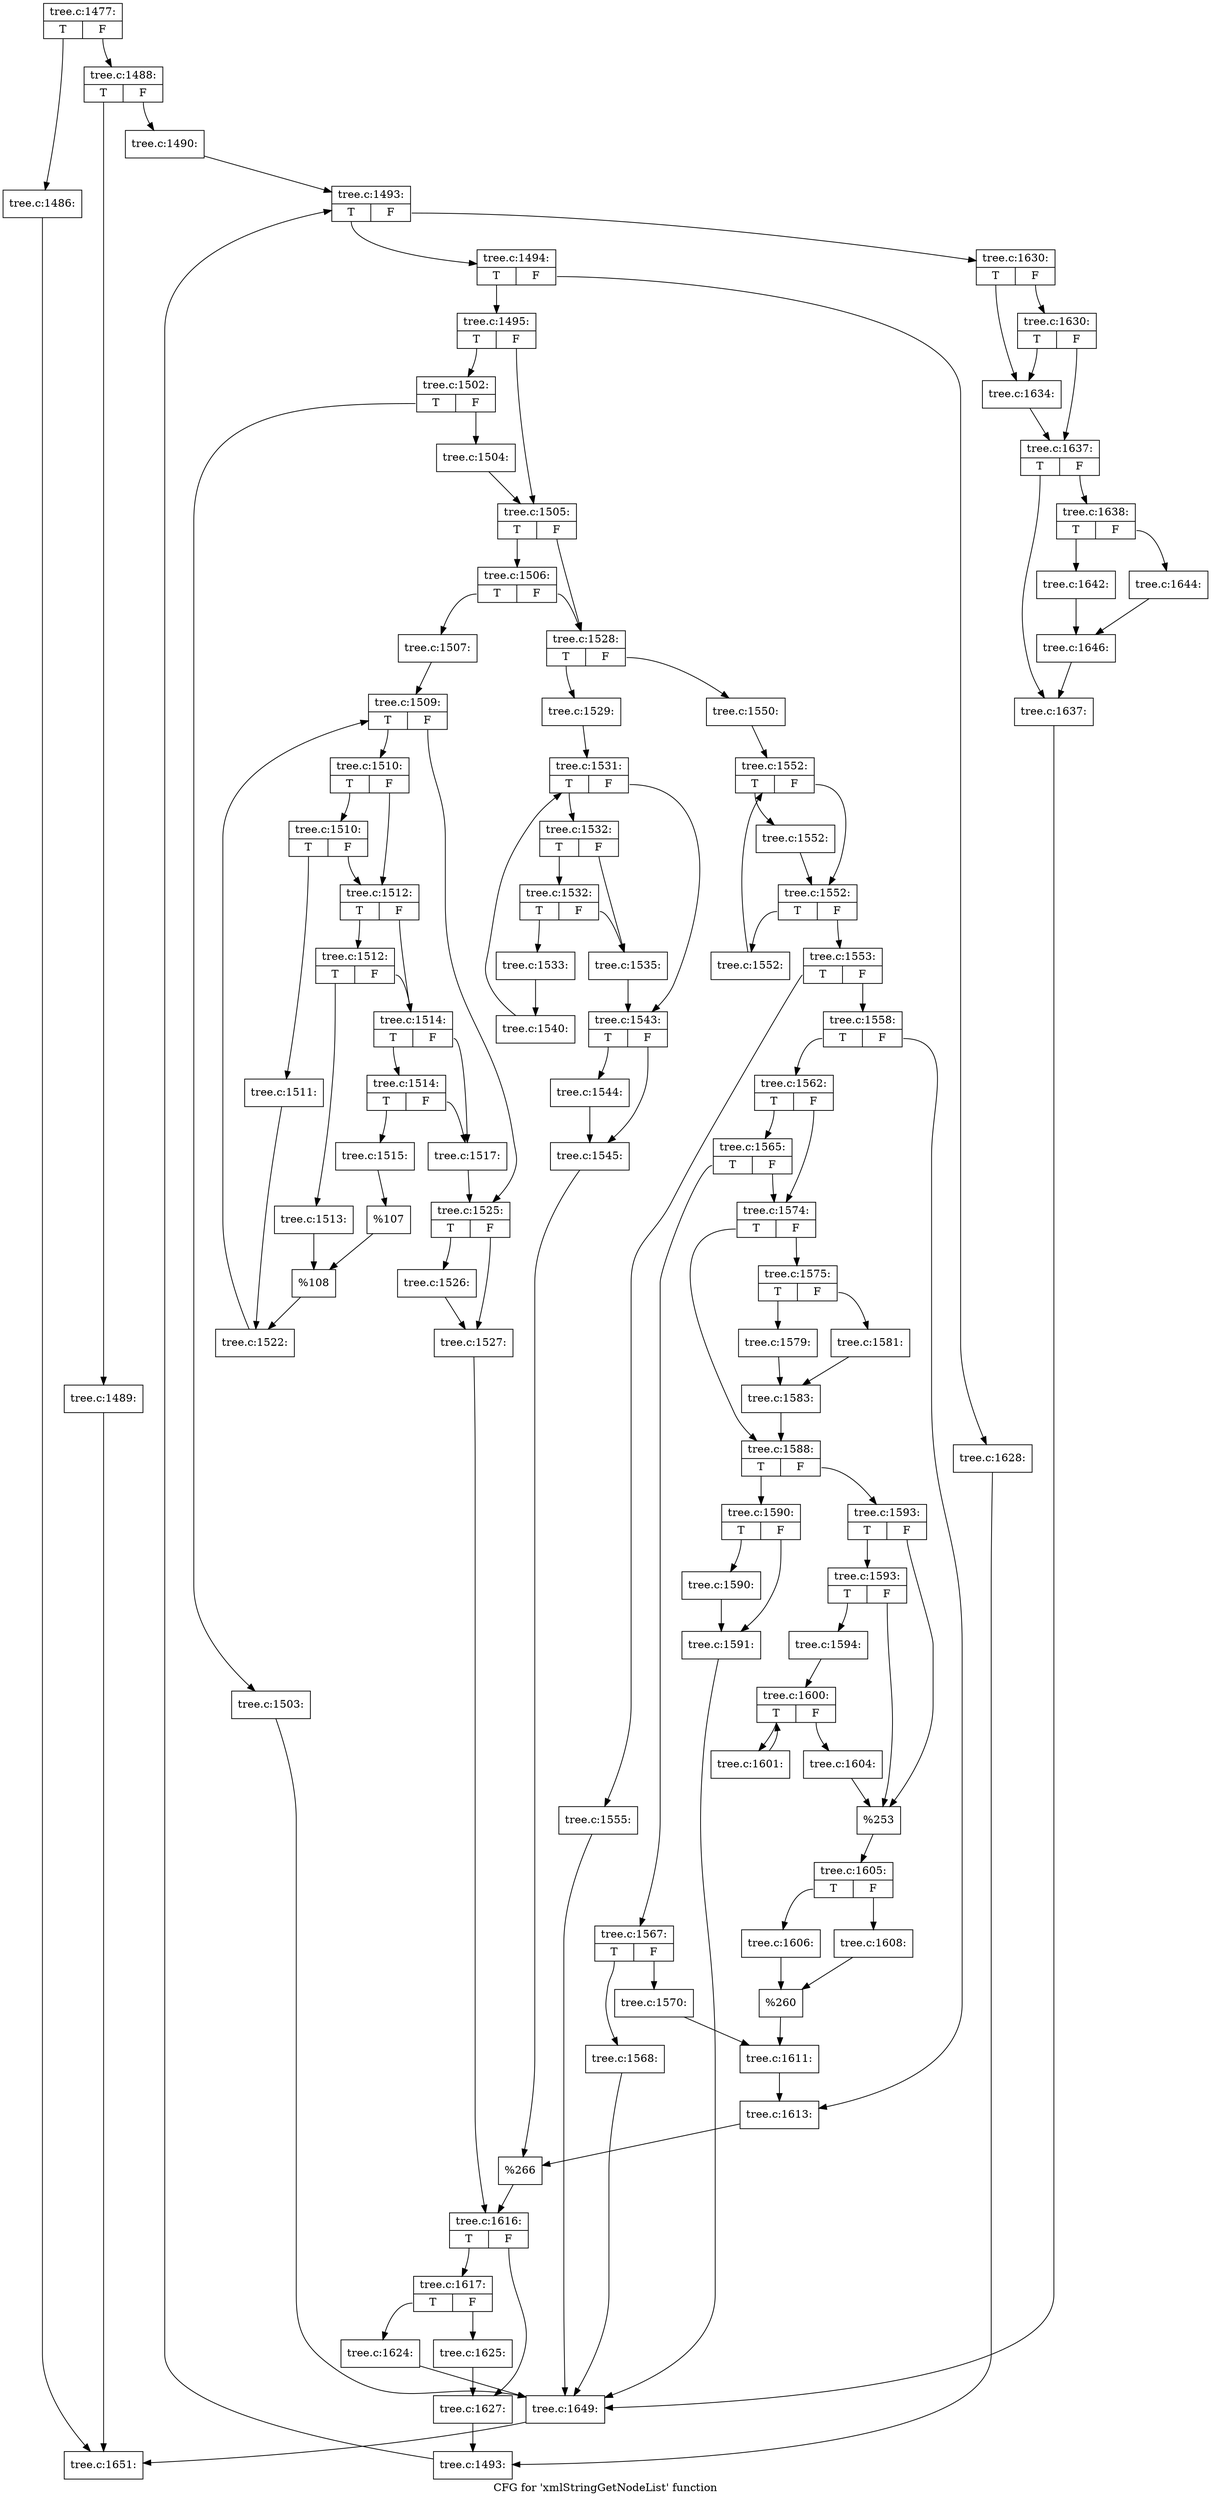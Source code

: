 digraph "CFG for 'xmlStringGetNodeList' function" {
	label="CFG for 'xmlStringGetNodeList' function";

	Node0x4307970 [shape=record,label="{tree.c:1477:|{<s0>T|<s1>F}}"];
	Node0x4307970:s0 -> Node0x42697c0;
	Node0x4307970:s1 -> Node0x4269810;
	Node0x42697c0 [shape=record,label="{tree.c:1486:}"];
	Node0x42697c0 -> Node0x41be550;
	Node0x4269810 [shape=record,label="{tree.c:1488:|{<s0>T|<s1>F}}"];
	Node0x4269810:s0 -> Node0x4269e40;
	Node0x4269810:s1 -> Node0x4269e90;
	Node0x4269e40 [shape=record,label="{tree.c:1489:}"];
	Node0x4269e40 -> Node0x41be550;
	Node0x4269e90 [shape=record,label="{tree.c:1490:}"];
	Node0x4269e90 -> Node0x426a580;
	Node0x426a580 [shape=record,label="{tree.c:1493:|{<s0>T|<s1>F}}"];
	Node0x426a580:s0 -> Node0x426aa30;
	Node0x426a580:s1 -> Node0x426a7a0;
	Node0x426aa30 [shape=record,label="{tree.c:1494:|{<s0>T|<s1>F}}"];
	Node0x426aa30:s0 -> Node0x426ac20;
	Node0x426aa30:s1 -> Node0x426acc0;
	Node0x426ac20 [shape=record,label="{tree.c:1495:|{<s0>T|<s1>F}}"];
	Node0x426ac20:s0 -> Node0x43169e0;
	Node0x426ac20:s1 -> Node0x4316a30;
	Node0x43169e0 [shape=record,label="{tree.c:1502:|{<s0>T|<s1>F}}"];
	Node0x43169e0:s0 -> Node0x4316df0;
	Node0x43169e0:s1 -> Node0x4316e40;
	Node0x4316df0 [shape=record,label="{tree.c:1503:}"];
	Node0x4316df0 -> Node0x4317c80;
	Node0x4316e40 [shape=record,label="{tree.c:1504:}"];
	Node0x4316e40 -> Node0x4316a30;
	Node0x4316a30 [shape=record,label="{tree.c:1505:|{<s0>T|<s1>F}}"];
	Node0x4316a30:s0 -> Node0x4318180;
	Node0x4316a30:s1 -> Node0x4318130;
	Node0x4318180 [shape=record,label="{tree.c:1506:|{<s0>T|<s1>F}}"];
	Node0x4318180:s0 -> Node0x4318090;
	Node0x4318180:s1 -> Node0x4318130;
	Node0x4318090 [shape=record,label="{tree.c:1507:}"];
	Node0x4318090 -> Node0x4318da0;
	Node0x4318da0 [shape=record,label="{tree.c:1509:|{<s0>T|<s1>F}}"];
	Node0x4318da0:s0 -> Node0x43191c0;
	Node0x4318da0:s1 -> Node0x4318fc0;
	Node0x43191c0 [shape=record,label="{tree.c:1510:|{<s0>T|<s1>F}}"];
	Node0x43191c0:s0 -> Node0x43194a0;
	Node0x43191c0:s1 -> Node0x4319450;
	Node0x43194a0 [shape=record,label="{tree.c:1510:|{<s0>T|<s1>F}}"];
	Node0x43194a0:s0 -> Node0x43193b0;
	Node0x43194a0:s1 -> Node0x4319450;
	Node0x43193b0 [shape=record,label="{tree.c:1511:}"];
	Node0x43193b0 -> Node0x4319400;
	Node0x4319450 [shape=record,label="{tree.c:1512:|{<s0>T|<s1>F}}"];
	Node0x4319450:s0 -> Node0x4319ff0;
	Node0x4319450:s1 -> Node0x4319fa0;
	Node0x4319ff0 [shape=record,label="{tree.c:1512:|{<s0>T|<s1>F}}"];
	Node0x4319ff0:s0 -> Node0x4319f00;
	Node0x4319ff0:s1 -> Node0x4319fa0;
	Node0x4319f00 [shape=record,label="{tree.c:1513:}"];
	Node0x4319f00 -> Node0x4319f50;
	Node0x4319fa0 [shape=record,label="{tree.c:1514:|{<s0>T|<s1>F}}"];
	Node0x4319fa0:s0 -> Node0x431ad00;
	Node0x4319fa0:s1 -> Node0x431acb0;
	Node0x431ad00 [shape=record,label="{tree.c:1514:|{<s0>T|<s1>F}}"];
	Node0x431ad00:s0 -> Node0x431ac10;
	Node0x431ad00:s1 -> Node0x431acb0;
	Node0x431ac10 [shape=record,label="{tree.c:1515:}"];
	Node0x431ac10 -> Node0x431ac60;
	Node0x431acb0 [shape=record,label="{tree.c:1517:}"];
	Node0x431acb0 -> Node0x4318fc0;
	Node0x431ac60 [shape=record,label="{%107}"];
	Node0x431ac60 -> Node0x4319f50;
	Node0x4319f50 [shape=record,label="{%108}"];
	Node0x4319f50 -> Node0x4319400;
	Node0x4319400 [shape=record,label="{tree.c:1522:}"];
	Node0x4319400 -> Node0x4318da0;
	Node0x4318fc0 [shape=record,label="{tree.c:1525:|{<s0>T|<s1>F}}"];
	Node0x4318fc0:s0 -> Node0x431c440;
	Node0x4318fc0:s1 -> Node0x431c490;
	Node0x431c440 [shape=record,label="{tree.c:1526:}"];
	Node0x431c440 -> Node0x431c490;
	Node0x431c490 [shape=record,label="{tree.c:1527:}"];
	Node0x431c490 -> Node0x43180e0;
	Node0x4318130 [shape=record,label="{tree.c:1528:|{<s0>T|<s1>F}}"];
	Node0x4318130:s0 -> Node0x431cc70;
	Node0x4318130:s1 -> Node0x431cd10;
	Node0x431cc70 [shape=record,label="{tree.c:1529:}"];
	Node0x431cc70 -> Node0x431d580;
	Node0x431d580 [shape=record,label="{tree.c:1531:|{<s0>T|<s1>F}}"];
	Node0x431d580:s0 -> Node0x431d9a0;
	Node0x431d580:s1 -> Node0x431d7a0;
	Node0x431d9a0 [shape=record,label="{tree.c:1532:|{<s0>T|<s1>F}}"];
	Node0x431d9a0:s0 -> Node0x431dc80;
	Node0x431d9a0:s1 -> Node0x431dc30;
	Node0x431dc80 [shape=record,label="{tree.c:1532:|{<s0>T|<s1>F}}"];
	Node0x431dc80:s0 -> Node0x431db90;
	Node0x431dc80:s1 -> Node0x431dc30;
	Node0x431db90 [shape=record,label="{tree.c:1533:}"];
	Node0x431db90 -> Node0x431dbe0;
	Node0x431dc30 [shape=record,label="{tree.c:1535:}"];
	Node0x431dc30 -> Node0x431d7a0;
	Node0x431dbe0 [shape=record,label="{tree.c:1540:}"];
	Node0x431dbe0 -> Node0x431d580;
	Node0x431d7a0 [shape=record,label="{tree.c:1543:|{<s0>T|<s1>F}}"];
	Node0x431d7a0:s0 -> Node0x431f080;
	Node0x431d7a0:s1 -> Node0x431f0d0;
	Node0x431f080 [shape=record,label="{tree.c:1544:}"];
	Node0x431f080 -> Node0x431f0d0;
	Node0x431f0d0 [shape=record,label="{tree.c:1545:}"];
	Node0x431f0d0 -> Node0x431ccc0;
	Node0x431cd10 [shape=record,label="{tree.c:1550:}"];
	Node0x431cd10 -> Node0x431fbf0;
	Node0x431fbf0 [shape=record,label="{tree.c:1552:|{<s0>T|<s1>F}}"];
	Node0x431fbf0:s0 -> Node0x431fee0;
	Node0x431fbf0:s1 -> Node0x431fe90;
	Node0x431fee0 [shape=record,label="{tree.c:1552:}"];
	Node0x431fee0 -> Node0x431fe90;
	Node0x431fe90 [shape=record,label="{tree.c:1552:|{<s0>T|<s1>F}}"];
	Node0x431fe90:s0 -> Node0x4320520;
	Node0x431fe90:s1 -> Node0x431fe10;
	Node0x4320520 [shape=record,label="{tree.c:1552:}"];
	Node0x4320520 -> Node0x431fbf0;
	Node0x431fe10 [shape=record,label="{tree.c:1553:|{<s0>T|<s1>F}}"];
	Node0x431fe10:s0 -> Node0x4320840;
	Node0x431fe10:s1 -> Node0x4320890;
	Node0x4320840 [shape=record,label="{tree.c:1555:}"];
	Node0x4320840 -> Node0x4317c80;
	Node0x4320890 [shape=record,label="{tree.c:1558:|{<s0>T|<s1>F}}"];
	Node0x4320890:s0 -> Node0x4321180;
	Node0x4320890:s1 -> Node0x43211d0;
	Node0x4321180 [shape=record,label="{tree.c:1562:|{<s0>T|<s1>F}}"];
	Node0x4321180:s0 -> Node0x4321e00;
	Node0x4321180:s1 -> Node0x4321db0;
	Node0x4321e00 [shape=record,label="{tree.c:1565:|{<s0>T|<s1>F}}"];
	Node0x4321e00:s0 -> Node0x4321d10;
	Node0x4321e00:s1 -> Node0x4321db0;
	Node0x4321d10 [shape=record,label="{tree.c:1567:|{<s0>T|<s1>F}}"];
	Node0x4321d10:s0 -> Node0x4322520;
	Node0x4321d10:s1 -> Node0x4322570;
	Node0x4322520 [shape=record,label="{tree.c:1568:}"];
	Node0x4322520 -> Node0x4317c80;
	Node0x4322570 [shape=record,label="{tree.c:1570:}"];
	Node0x4322570 -> Node0x4321d60;
	Node0x4321db0 [shape=record,label="{tree.c:1574:|{<s0>T|<s1>F}}"];
	Node0x4321db0:s0 -> Node0x4322ca0;
	Node0x4321db0:s1 -> Node0x4322c50;
	Node0x4322c50 [shape=record,label="{tree.c:1575:|{<s0>T|<s1>F}}"];
	Node0x4322c50:s0 -> Node0x4323630;
	Node0x4322c50:s1 -> Node0x43236d0;
	Node0x4323630 [shape=record,label="{tree.c:1579:}"];
	Node0x4323630 -> Node0x4323680;
	Node0x43236d0 [shape=record,label="{tree.c:1581:}"];
	Node0x43236d0 -> Node0x4323680;
	Node0x4323680 [shape=record,label="{tree.c:1583:}"];
	Node0x4323680 -> Node0x4322ca0;
	Node0x4322ca0 [shape=record,label="{tree.c:1588:|{<s0>T|<s1>F}}"];
	Node0x4322ca0:s0 -> Node0x4324560;
	Node0x4322ca0:s1 -> Node0x4324600;
	Node0x4324560 [shape=record,label="{tree.c:1590:|{<s0>T|<s1>F}}"];
	Node0x4324560:s0 -> Node0x43249c0;
	Node0x4324560:s1 -> Node0x4324a10;
	Node0x43249c0 [shape=record,label="{tree.c:1590:}"];
	Node0x43249c0 -> Node0x4324a10;
	Node0x4324a10 [shape=record,label="{tree.c:1591:}"];
	Node0x4324a10 -> Node0x4317c80;
	Node0x4324600 [shape=record,label="{tree.c:1593:|{<s0>T|<s1>F}}"];
	Node0x4324600:s0 -> Node0x4325070;
	Node0x4324600:s1 -> Node0x4325020;
	Node0x4325070 [shape=record,label="{tree.c:1593:|{<s0>T|<s1>F}}"];
	Node0x4325070:s0 -> Node0x4324fd0;
	Node0x4325070:s1 -> Node0x4325020;
	Node0x4324fd0 [shape=record,label="{tree.c:1594:}"];
	Node0x4324fd0 -> Node0x43263d0;
	Node0x43263d0 [shape=record,label="{tree.c:1600:|{<s0>T|<s1>F}}"];
	Node0x43263d0:s0 -> Node0x43266d0;
	Node0x43263d0:s1 -> Node0x43265f0;
	Node0x43266d0 [shape=record,label="{tree.c:1601:}"];
	Node0x43266d0 -> Node0x43263d0;
	Node0x43265f0 [shape=record,label="{tree.c:1604:}"];
	Node0x43265f0 -> Node0x4325020;
	Node0x4325020 [shape=record,label="{%253}"];
	Node0x4325020 -> Node0x43245b0;
	Node0x43245b0 [shape=record,label="{tree.c:1605:|{<s0>T|<s1>F}}"];
	Node0x43245b0:s0 -> Node0x4327050;
	Node0x43245b0:s1 -> Node0x43270f0;
	Node0x4327050 [shape=record,label="{tree.c:1606:}"];
	Node0x4327050 -> Node0x43270a0;
	Node0x43270f0 [shape=record,label="{tree.c:1608:}"];
	Node0x43270f0 -> Node0x43270a0;
	Node0x43270a0 [shape=record,label="{%260}"];
	Node0x43270a0 -> Node0x4321d60;
	Node0x4321d60 [shape=record,label="{tree.c:1611:}"];
	Node0x4321d60 -> Node0x43211d0;
	Node0x43211d0 [shape=record,label="{tree.c:1613:}"];
	Node0x43211d0 -> Node0x431ccc0;
	Node0x431ccc0 [shape=record,label="{%266}"];
	Node0x431ccc0 -> Node0x43180e0;
	Node0x43180e0 [shape=record,label="{tree.c:1616:|{<s0>T|<s1>F}}"];
	Node0x43180e0:s0 -> Node0x4328440;
	Node0x43180e0:s1 -> Node0x4328490;
	Node0x4328440 [shape=record,label="{tree.c:1617:|{<s0>T|<s1>F}}"];
	Node0x4328440:s0 -> Node0x4329340;
	Node0x4328440:s1 -> Node0x4329390;
	Node0x4329340 [shape=record,label="{tree.c:1624:}"];
	Node0x4329340 -> Node0x4317c80;
	Node0x4329390 [shape=record,label="{tree.c:1625:}"];
	Node0x4329390 -> Node0x4328490;
	Node0x4328490 [shape=record,label="{tree.c:1627:}"];
	Node0x4328490 -> Node0x426ac70;
	Node0x426acc0 [shape=record,label="{tree.c:1628:}"];
	Node0x426acc0 -> Node0x426ac70;
	Node0x426ac70 [shape=record,label="{tree.c:1493:}"];
	Node0x426ac70 -> Node0x426a580;
	Node0x426a7a0 [shape=record,label="{tree.c:1630:|{<s0>T|<s1>F}}"];
	Node0x426a7a0:s0 -> Node0x4329e60;
	Node0x426a7a0:s1 -> Node0x4329f00;
	Node0x4329f00 [shape=record,label="{tree.c:1630:|{<s0>T|<s1>F}}"];
	Node0x4329f00:s0 -> Node0x4329e60;
	Node0x4329f00:s1 -> Node0x4329eb0;
	Node0x4329e60 [shape=record,label="{tree.c:1634:}"];
	Node0x4329e60 -> Node0x4329eb0;
	Node0x4329eb0 [shape=record,label="{tree.c:1637:|{<s0>T|<s1>F}}"];
	Node0x4329eb0:s0 -> Node0x432ab60;
	Node0x4329eb0:s1 -> Node0x432ab10;
	Node0x432ab10 [shape=record,label="{tree.c:1638:|{<s0>T|<s1>F}}"];
	Node0x432ab10:s0 -> Node0x432b4f0;
	Node0x432ab10:s1 -> Node0x432b590;
	Node0x432b4f0 [shape=record,label="{tree.c:1642:}"];
	Node0x432b4f0 -> Node0x432b540;
	Node0x432b590 [shape=record,label="{tree.c:1644:}"];
	Node0x432b590 -> Node0x432b540;
	Node0x432b540 [shape=record,label="{tree.c:1646:}"];
	Node0x432b540 -> Node0x432ab60;
	Node0x432ab60 [shape=record,label="{tree.c:1637:}"];
	Node0x432ab60 -> Node0x4317c80;
	Node0x4317c80 [shape=record,label="{tree.c:1649:}"];
	Node0x4317c80 -> Node0x41be550;
	Node0x41be550 [shape=record,label="{tree.c:1651:}"];
}
